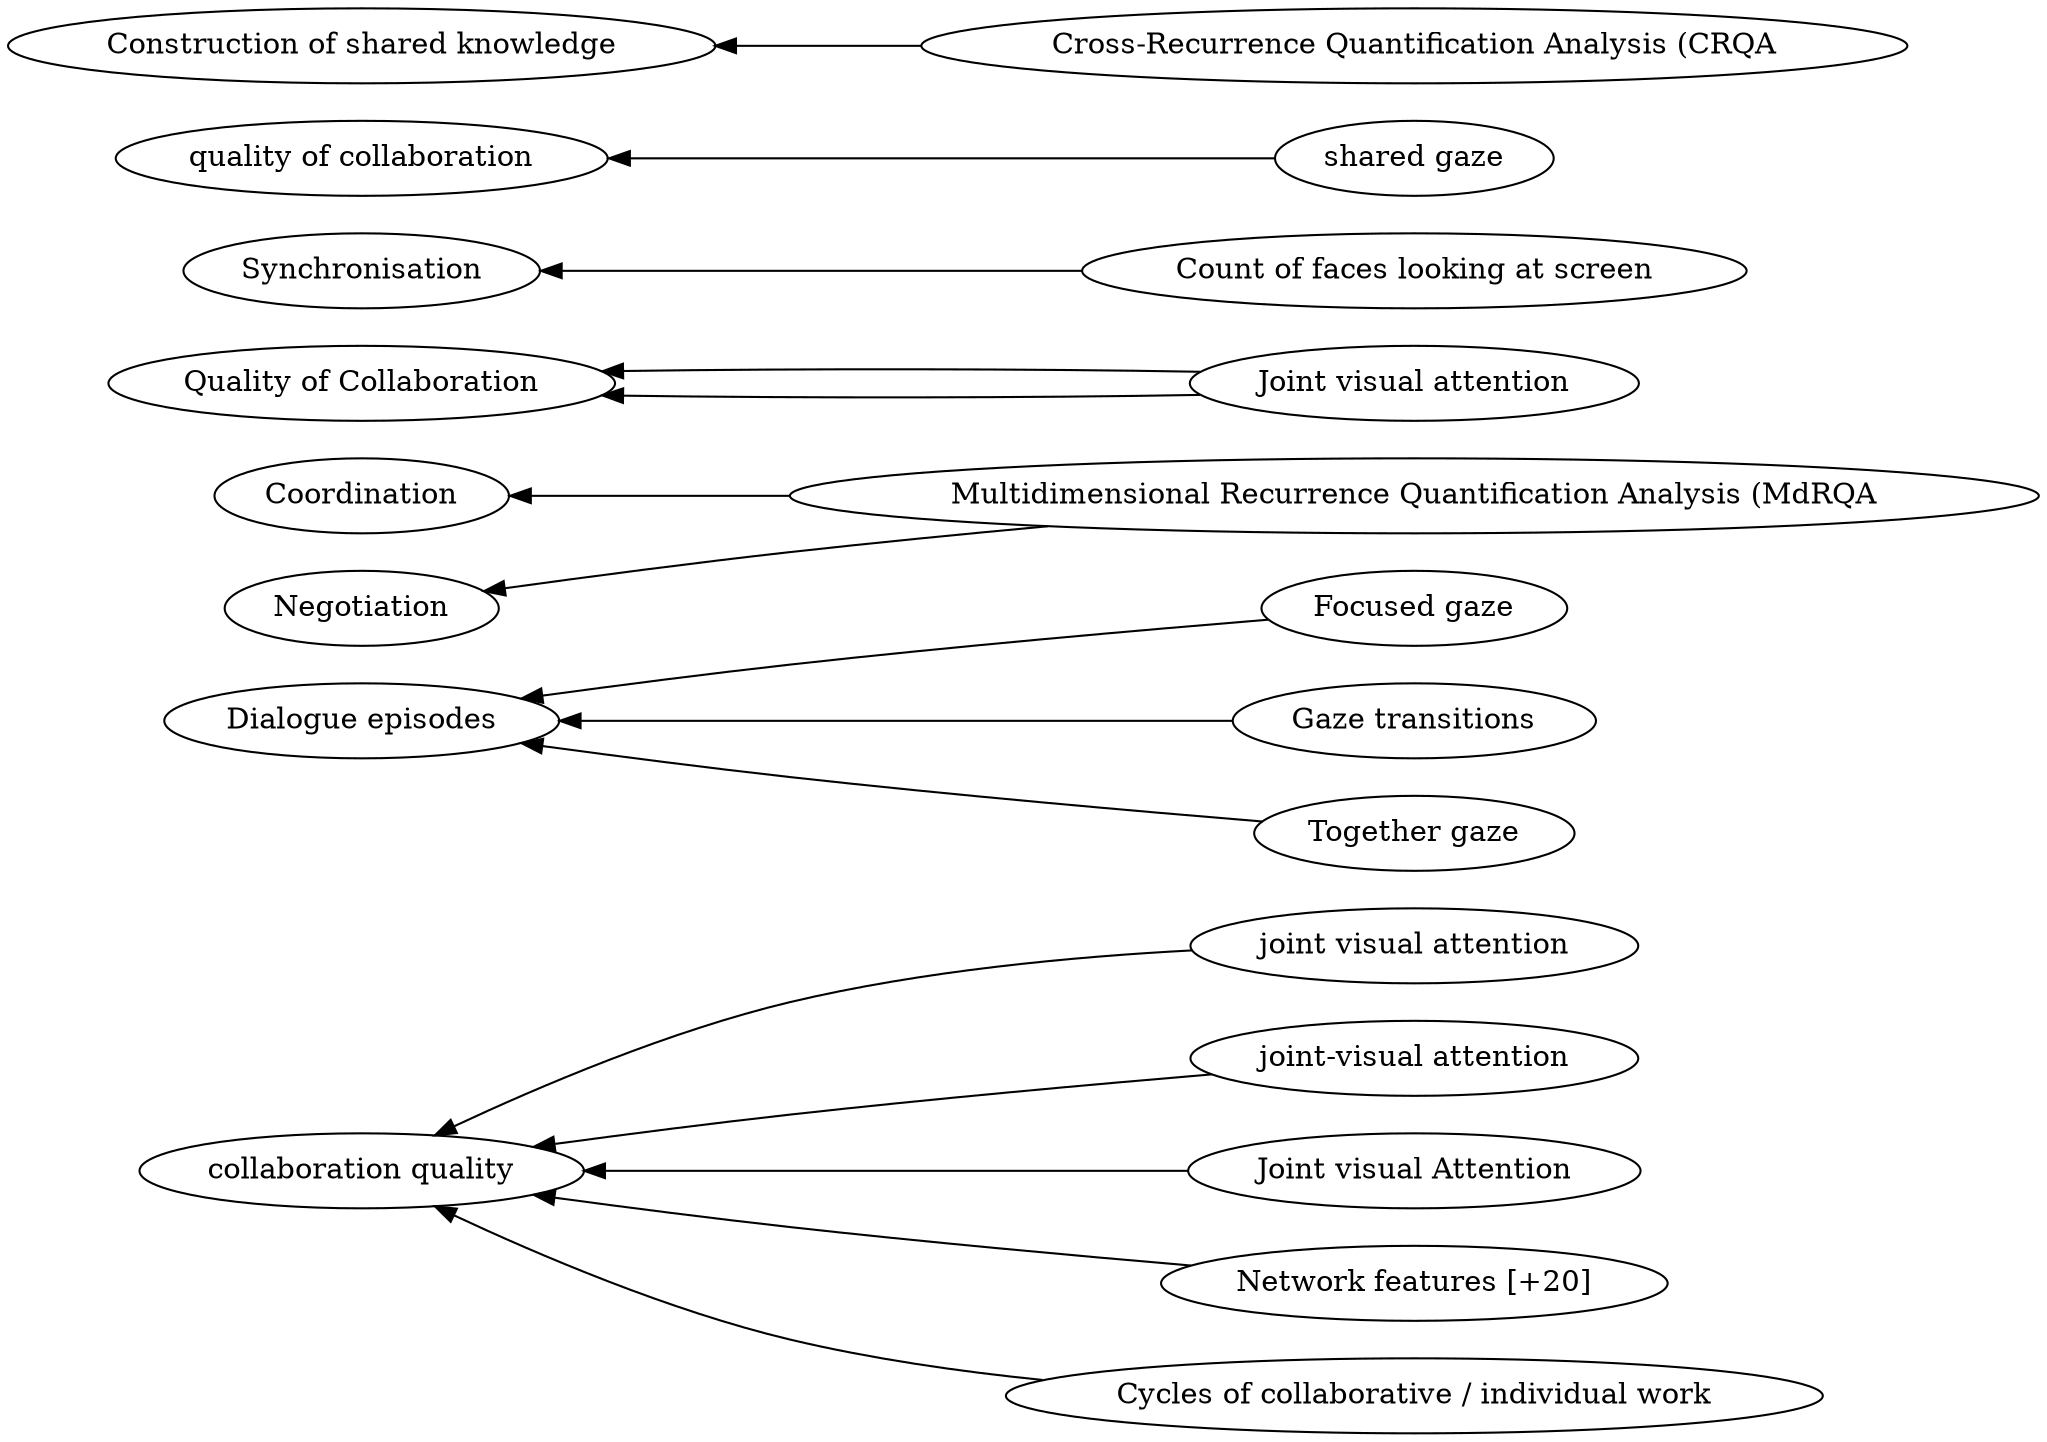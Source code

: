 digraph Test {
	rankdir=RL
	size="15,15"
	overlap=false
	splines=true
	{rank=same; "joint visual attention" "Focused gaze" "Gaze transitions" "Multidimensional Recurrence Quantification Analysis (MdRQA" "joint-visual attention" "Joint visual attention" "Joint visual Attention" "Together gaze" "Network features [+20]" "Count of faces looking at screen" "shared gaze" "Cycles of collaborative / individual work" "Cross-Recurrence Quantification Analysis (CRQA";}
	{rank=same; "Quality of Collaboration" "Coordination" "Synchronisation" "Negotiation" "collaboration quality" "quality of collaboration" "Dialogue episodes" "Construction of shared knowledge";}
	"Focused gaze" [href="https://scholar.google.com/scholar?hl=en&q=An%20Interactive%20Table%20for%20Supporting%20Participation%20Balance%20in%20Face-to-Face%20Collaborative%20Learning"]
	"Focused gaze" -> "Dialogue episodes"
	"Together gaze" [href="https://scholar.google.com/scholar?hl=en&q=An%20Interactive%20Table%20for%20Supporting%20Participation%20Balance%20in%20Face-to-Face%20Collaborative%20Learning"]
	"Together gaze" -> "Dialogue episodes"
	"Gaze transitions" [href="https://scholar.google.com/scholar?hl=en&q=An%20Interactive%20Table%20for%20Supporting%20Participation%20Balance%20in%20Face-to-Face%20Collaborative%20Learning"]
	"Gaze transitions" -> "Dialogue episodes"
	"Joint visual attention" [href="https://scholar.google.com/scholar?hl=en&q=An%20Interactive%20Table%20for%20Supporting%20Participation%20Balance%20in%20Face-to-Face%20Collaborative%20Learning"]
	"Joint visual attention" -> "Quality of Collaboration"
	"Joint visual attention" [href="https://scholar.google.com/scholar?hl=en&q=An%20Interactive%20Table%20for%20Supporting%20Participation%20Balance%20in%20Face-to-Face%20Collaborative%20Learning"]
	"Joint visual attention" -> "Quality of Collaboration"
	"Joint visual Attention" [href="https://scholar.google.com/scholar?hl=en&q=An%20Interactive%20Table%20for%20Supporting%20Participation%20Balance%20in%20Face-to-Face%20Collaborative%20Learning"]
	"Joint visual Attention" -> "collaboration quality"
	"Cycles of collaborative / individual work" [href="https://scholar.google.com/scholar?hl=en&q=An%20Interactive%20Table%20for%20Supporting%20Participation%20Balance%20in%20Face-to-Face%20Collaborative%20Learning"]
	"Cycles of collaborative / individual work" -> "collaboration quality"
	"Cross-Recurrence Quantification Analysis (CRQA" [href="https://scholar.google.com/scholar?hl=en&q=An%20Interactive%20Table%20for%20Supporting%20Participation%20Balance%20in%20Face-to-Face%20Collaborative%20Learning"]
	"Cross-Recurrence Quantification Analysis (CRQA" -> "Construction of shared knowledge"
	"Multidimensional Recurrence Quantification Analysis (MdRQA" [href="https://scholar.google.com/scholar?hl=en&q=An%20Interactive%20Table%20for%20Supporting%20Participation%20Balance%20in%20Face-to-Face%20Collaborative%20Learning"]
	"Multidimensional Recurrence Quantification Analysis (MdRQA" -> Negotiation
	"Multidimensional Recurrence Quantification Analysis (MdRQA" [href="https://scholar.google.com/scholar?hl=en&q=An%20Interactive%20Table%20for%20Supporting%20Participation%20Balance%20in%20Face-to-Face%20Collaborative%20Learning"]
	"Multidimensional Recurrence Quantification Analysis (MdRQA" -> Coordination
	"Count of faces looking at screen" [href="https://scholar.google.com/scholar?hl=en&q=An%20Interactive%20Table%20for%20Supporting%20Participation%20Balance%20in%20Face-to-Face%20Collaborative%20Learning"]
	"Count of faces looking at screen" -> Synchronisation
	"Network features [+20]" [href="https://scholar.google.com/scholar?hl=en&q=An%20Interactive%20Table%20for%20Supporting%20Participation%20Balance%20in%20Face-to-Face%20Collaborative%20Learning"]
	"Network features [+20]" -> "collaboration quality"
	"joint-visual attention" [href="https://scholar.google.com/scholar?hl=en&q=An%20Interactive%20Table%20for%20Supporting%20Participation%20Balance%20in%20Face-to-Face%20Collaborative%20Learning"]
	"joint-visual attention" -> "collaboration quality"
	"joint visual attention" [href="https://scholar.google.com/scholar?hl=en&q=An%20Interactive%20Table%20for%20Supporting%20Participation%20Balance%20in%20Face-to-Face%20Collaborative%20Learning"]
	"joint visual attention" -> "collaboration quality"
	"shared gaze" [href="https://scholar.google.com/scholar?hl=en&q=An%20Interactive%20Table%20for%20Supporting%20Participation%20Balance%20in%20Face-to-Face%20Collaborative%20Learning"]
	"shared gaze" -> "quality of collaboration"
}
